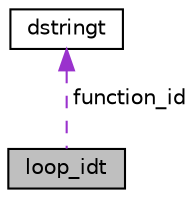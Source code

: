 digraph "loop_idt"
{
 // LATEX_PDF_SIZE
  bgcolor="transparent";
  edge [fontname="Helvetica",fontsize="10",labelfontname="Helvetica",labelfontsize="10"];
  node [fontname="Helvetica",fontsize="10",shape=record];
  Node1 [label="loop_idt",height=0.2,width=0.4,color="black", fillcolor="grey75", style="filled", fontcolor="black",tooltip="Loop id used to identify loops."];
  Node2 -> Node1 [dir="back",color="darkorchid3",fontsize="10",style="dashed",label=" function_id" ,fontname="Helvetica"];
  Node2 [label="dstringt",height=0.2,width=0.4,color="black",URL="$classdstringt.html",tooltip="dstringt has one field, an unsigned integer no which is an index into a static table of strings."];
}
